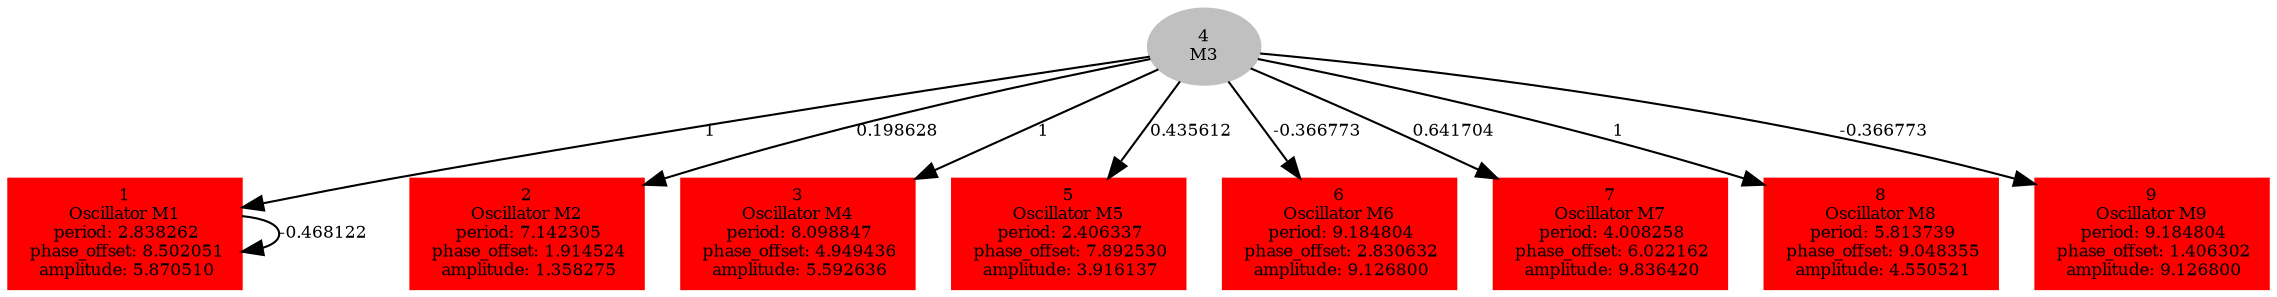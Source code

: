  digraph g{ forcelabels=true;
1 [label=<1<BR />Oscillator M1<BR /> period: 2.838262<BR /> phase_offset: 8.502051<BR /> amplitude: 5.870510>, shape=box,color=red,style=filled,fontsize=8];2 [label=<2<BR />Oscillator M2<BR /> period: 7.142305<BR /> phase_offset: 1.914524<BR /> amplitude: 1.358275>, shape=box,color=red,style=filled,fontsize=8];3 [label=<3<BR />Oscillator M4<BR /> period: 8.098847<BR /> phase_offset: 4.949436<BR /> amplitude: 5.592636>, shape=box,color=red,style=filled,fontsize=8];4[label=<4<BR/>M3>,color="grey",style=filled,fontsize=8];
5 [label=<5<BR />Oscillator M5<BR /> period: 2.406337<BR /> phase_offset: 7.892530<BR /> amplitude: 3.916137>, shape=box,color=red,style=filled,fontsize=8];6 [label=<6<BR />Oscillator M6<BR /> period: 9.184804<BR /> phase_offset: 2.830632<BR /> amplitude: 9.126800>, shape=box,color=red,style=filled,fontsize=8];7 [label=<7<BR />Oscillator M7<BR /> period: 4.008258<BR /> phase_offset: 6.022162<BR /> amplitude: 9.836420>, shape=box,color=red,style=filled,fontsize=8];8 [label=<8<BR />Oscillator M8<BR /> period: 5.813739<BR /> phase_offset: 9.048355<BR /> amplitude: 4.550521>, shape=box,color=red,style=filled,fontsize=8];9 [label=<9<BR />Oscillator M9<BR /> period: 9.184804<BR /> phase_offset: 1.406302<BR /> amplitude: 9.126800>, shape=box,color=red,style=filled,fontsize=8];1 -> 1[label="-0.468122 ",fontsize="8"];
4 -> 1[label="1 ",fontsize="8"];
4 -> 2[label="0.198628 ",fontsize="8"];
4 -> 3[label="1 ",fontsize="8"];
4 -> 5[label="0.435612 ",fontsize="8"];
4 -> 6[label="-0.366773 ",fontsize="8"];
4 -> 7[label="0.641704 ",fontsize="8"];
4 -> 8[label="1 ",fontsize="8"];
4 -> 9[label="-0.366773 ",fontsize="8"];
 }
